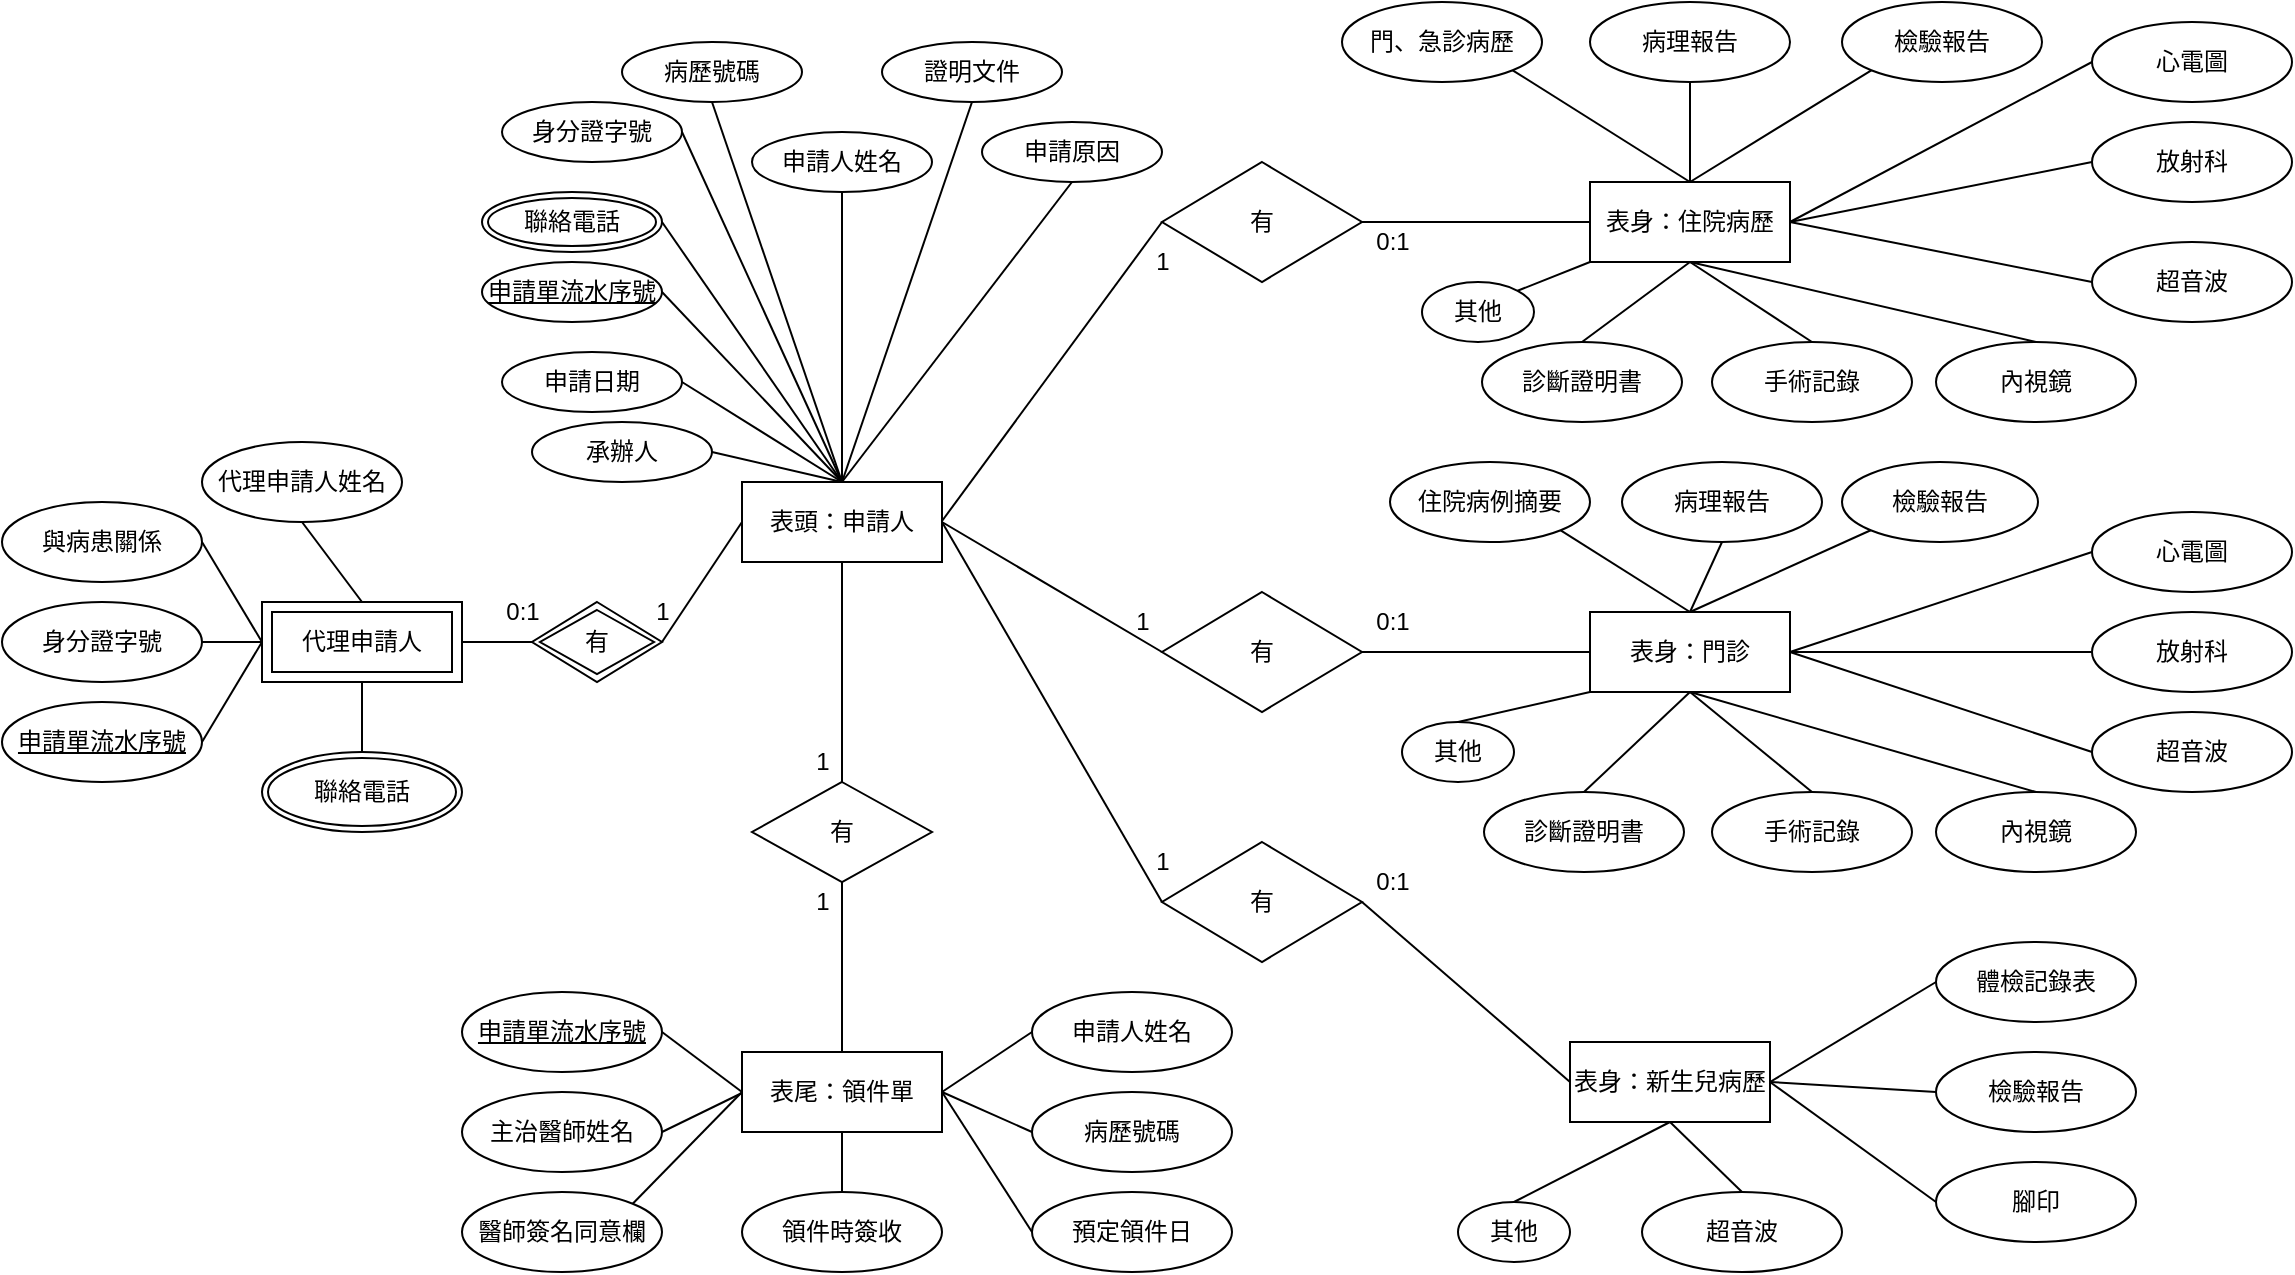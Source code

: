 <mxfile version="13.3.5" type="device"><diagram id="NaPRqIZu3SzkjTpVwP4H" name="Page-1"><mxGraphModel dx="1773" dy="618" grid="1" gridSize="10" guides="1" tooltips="1" connect="1" arrows="1" fold="1" page="1" pageScale="1" pageWidth="827" pageHeight="1169" math="0" shadow="0"><root><mxCell id="0"/><mxCell id="1" parent="0"/><mxCell id="onq6cTlpTotgEnF-M0qx-1" value="表頭：申請人" style="whiteSpace=wrap;html=1;align=center;" parent="1" vertex="1"><mxGeometry x="150" y="260" width="100" height="40" as="geometry"/></mxCell><mxCell id="onq6cTlpTotgEnF-M0qx-4" value="有" style="shape=rhombus;perimeter=rhombusPerimeter;whiteSpace=wrap;html=1;align=center;" parent="1" vertex="1"><mxGeometry x="155" y="410" width="90" height="50" as="geometry"/></mxCell><mxCell id="onq6cTlpTotgEnF-M0qx-6" value="表尾：領件單" style="whiteSpace=wrap;html=1;align=center;" parent="1" vertex="1"><mxGeometry x="150" y="545" width="100" height="40" as="geometry"/></mxCell><mxCell id="onq6cTlpTotgEnF-M0qx-8" value="表身：新生兒病歷" style="whiteSpace=wrap;html=1;align=center;" parent="1" vertex="1"><mxGeometry x="564" y="540" width="100" height="40" as="geometry"/></mxCell><mxCell id="onq6cTlpTotgEnF-M0qx-9" value="表身：住院病歷" style="whiteSpace=wrap;html=1;align=center;" parent="1" vertex="1"><mxGeometry x="574" y="110" width="100" height="40" as="geometry"/></mxCell><mxCell id="onq6cTlpTotgEnF-M0qx-13" value="" style="endArrow=none;html=1;rounded=0;exitX=0.5;exitY=1;exitDx=0;exitDy=0;entryX=0.5;entryY=0;entryDx=0;entryDy=0;" parent="1" source="onq6cTlpTotgEnF-M0qx-4" target="onq6cTlpTotgEnF-M0qx-6" edge="1"><mxGeometry relative="1" as="geometry"><mxPoint x="380" y="500" as="sourcePoint"/><mxPoint x="380" y="590" as="targetPoint"/></mxGeometry></mxCell><mxCell id="onq6cTlpTotgEnF-M0qx-17" value="" style="endArrow=none;html=1;rounded=0;entryX=0;entryY=0.5;entryDx=0;entryDy=0;" parent="1" target="onq6cTlpTotgEnF-M0qx-20" edge="1"><mxGeometry relative="1" as="geometry"><mxPoint x="250" y="279.5" as="sourcePoint"/><mxPoint x="350" y="190" as="targetPoint"/></mxGeometry></mxCell><mxCell id="onq6cTlpTotgEnF-M0qx-18" value="" style="endArrow=none;html=1;exitX=1;exitY=0.5;exitDx=0;exitDy=0;entryX=0;entryY=0.5;entryDx=0;entryDy=0;" parent="1" source="onq6cTlpTotgEnF-M0qx-1" target="RF_53lLLnlclGTP9y4rP-58" edge="1"><mxGeometry width="50" height="50" relative="1" as="geometry"><mxPoint x="390" y="400" as="sourcePoint"/><mxPoint x="346" y="432.5" as="targetPoint"/></mxGeometry></mxCell><mxCell id="onq6cTlpTotgEnF-M0qx-19" value="" style="endArrow=none;html=1;rounded=0;entryX=0;entryY=0.5;entryDx=0;entryDy=0;" parent="1" target="RF_53lLLnlclGTP9y4rP-55" edge="1"><mxGeometry relative="1" as="geometry"><mxPoint x="250" y="280" as="sourcePoint"/><mxPoint x="367" y="280" as="targetPoint"/></mxGeometry></mxCell><mxCell id="onq6cTlpTotgEnF-M0qx-20" value="有" style="shape=rhombus;perimeter=rhombusPerimeter;whiteSpace=wrap;html=1;align=center;" parent="1" vertex="1"><mxGeometry x="360" y="100" width="100" height="60" as="geometry"/></mxCell><mxCell id="onq6cTlpTotgEnF-M0qx-21" value="" style="endArrow=none;html=1;entryX=1;entryY=0.5;entryDx=0;entryDy=0;exitX=0;exitY=0.5;exitDx=0;exitDy=0;" parent="1" source="onq6cTlpTotgEnF-M0qx-9" target="onq6cTlpTotgEnF-M0qx-20" edge="1"><mxGeometry width="50" height="50" relative="1" as="geometry"><mxPoint x="444" y="370" as="sourcePoint"/><mxPoint x="494" y="320" as="targetPoint"/></mxGeometry></mxCell><mxCell id="onq6cTlpTotgEnF-M0qx-24" value="" style="endArrow=none;html=1;entryX=1;entryY=0.5;entryDx=0;entryDy=0;exitX=0;exitY=0.5;exitDx=0;exitDy=0;" parent="1" source="RF_53lLLnlclGTP9y4rP-65" target="RF_53lLLnlclGTP9y4rP-55" edge="1"><mxGeometry width="50" height="50" relative="1" as="geometry"><mxPoint x="571" y="345" as="sourcePoint"/><mxPoint x="460" y="345" as="targetPoint"/></mxGeometry></mxCell><mxCell id="onq6cTlpTotgEnF-M0qx-25" value="" style="endArrow=none;html=1;exitX=0;exitY=0.5;exitDx=0;exitDy=0;entryX=1;entryY=0.5;entryDx=0;entryDy=0;" parent="1" source="onq6cTlpTotgEnF-M0qx-8" target="RF_53lLLnlclGTP9y4rP-58" edge="1"><mxGeometry width="50" height="50" relative="1" as="geometry"><mxPoint x="520" y="464.5" as="sourcePoint"/><mxPoint x="460" y="482.5" as="targetPoint"/></mxGeometry></mxCell><mxCell id="onq6cTlpTotgEnF-M0qx-26" value="申請人姓名" style="ellipse;whiteSpace=wrap;html=1;align=center;" parent="1" vertex="1"><mxGeometry x="155" y="85" width="90" height="30" as="geometry"/></mxCell><mxCell id="onq6cTlpTotgEnF-M0qx-27" value="病歷號碼" style="ellipse;whiteSpace=wrap;html=1;align=center;" parent="1" vertex="1"><mxGeometry x="90" y="40" width="90" height="30" as="geometry"/></mxCell><mxCell id="onq6cTlpTotgEnF-M0qx-29" value="身分證字號" style="ellipse;whiteSpace=wrap;html=1;align=center;" parent="1" vertex="1"><mxGeometry x="30" y="70" width="90" height="30" as="geometry"/></mxCell><mxCell id="onq6cTlpTotgEnF-M0qx-32" value="聯絡電話" style="ellipse;shape=doubleEllipse;margin=3;whiteSpace=wrap;html=1;align=center;" parent="1" vertex="1"><mxGeometry x="20" y="115" width="90" height="30" as="geometry"/></mxCell><mxCell id="onq6cTlpTotgEnF-M0qx-39" value="聯絡電話" style="ellipse;shape=doubleEllipse;margin=3;whiteSpace=wrap;html=1;align=center;" parent="1" vertex="1"><mxGeometry x="-90" y="395" width="100" height="40" as="geometry"/></mxCell><mxCell id="onq6cTlpTotgEnF-M0qx-41" value="" style="endArrow=none;html=1;rounded=0;exitX=0.5;exitY=1;exitDx=0;exitDy=0;" parent="1" source="onq6cTlpTotgEnF-M0qx-26" edge="1"><mxGeometry relative="1" as="geometry"><mxPoint x="120" y="150" as="sourcePoint"/><mxPoint x="200" y="259" as="targetPoint"/></mxGeometry></mxCell><mxCell id="onq6cTlpTotgEnF-M0qx-42" value="" style="endArrow=none;html=1;rounded=0;exitX=0.5;exitY=1;exitDx=0;exitDy=0;" parent="1" source="onq6cTlpTotgEnF-M0qx-27" edge="1"><mxGeometry relative="1" as="geometry"><mxPoint x="252" y="132" as="sourcePoint"/><mxPoint x="200" y="260" as="targetPoint"/><Array as="points"><mxPoint x="200" y="260"/></Array></mxGeometry></mxCell><mxCell id="onq6cTlpTotgEnF-M0qx-43" value="" style="endArrow=none;html=1;rounded=0;entryX=0.5;entryY=0;entryDx=0;entryDy=0;exitX=1;exitY=0.5;exitDx=0;exitDy=0;" parent="1" source="onq6cTlpTotgEnF-M0qx-29" target="onq6cTlpTotgEnF-M0qx-1" edge="1"><mxGeometry relative="1" as="geometry"><mxPoint x="120" y="150" as="sourcePoint"/><mxPoint x="190" y="240" as="targetPoint"/><Array as="points"><mxPoint x="200" y="260"/></Array></mxGeometry></mxCell><mxCell id="onq6cTlpTotgEnF-M0qx-45" value="" style="endArrow=none;html=1;entryX=1;entryY=0.5;entryDx=0;entryDy=0;" parent="1" target="onq6cTlpTotgEnF-M0qx-32" edge="1"><mxGeometry width="50" height="50" relative="1" as="geometry"><mxPoint x="200" y="260" as="sourcePoint"/><mxPoint x="440" y="350" as="targetPoint"/></mxGeometry></mxCell><mxCell id="onq6cTlpTotgEnF-M0qx-46" value="" style="endArrow=none;html=1;entryX=0.5;entryY=1;entryDx=0;entryDy=0;exitX=0.5;exitY=0;exitDx=0;exitDy=0;" parent="1" source="byAUz4Lo2WtUo_VLuzDP-1" target="byAUz4Lo2WtUo_VLuzDP-3" edge="1"><mxGeometry width="50" height="50" relative="1" as="geometry"><mxPoint x="200" y="330" as="sourcePoint"/><mxPoint x="-80" y="290" as="targetPoint"/></mxGeometry></mxCell><mxCell id="onq6cTlpTotgEnF-M0qx-47" value="" style="endArrow=none;html=1;entryX=1;entryY=0.5;entryDx=0;entryDy=0;exitX=0;exitY=0.5;exitDx=0;exitDy=0;" parent="1" source="byAUz4Lo2WtUo_VLuzDP-1" target="byAUz4Lo2WtUo_VLuzDP-6" edge="1"><mxGeometry width="50" height="50" relative="1" as="geometry"><mxPoint x="150" y="330" as="sourcePoint"/><mxPoint x="-130" y="300" as="targetPoint"/></mxGeometry></mxCell><mxCell id="onq6cTlpTotgEnF-M0qx-48" value="" style="endArrow=none;html=1;entryX=1;entryY=0.5;entryDx=0;entryDy=0;exitX=0;exitY=0.5;exitDx=0;exitDy=0;" parent="1" edge="1" target="byAUz4Lo2WtUo_VLuzDP-7" source="byAUz4Lo2WtUo_VLuzDP-1"><mxGeometry width="50" height="50" relative="1" as="geometry"><mxPoint x="140" y="340" as="sourcePoint"/><mxPoint x="-130" y="355" as="targetPoint"/></mxGeometry></mxCell><mxCell id="onq6cTlpTotgEnF-M0qx-49" value="" style="endArrow=none;html=1;entryX=0.5;entryY=0;entryDx=0;entryDy=0;exitX=0.5;exitY=1;exitDx=0;exitDy=0;" parent="1" source="byAUz4Lo2WtUo_VLuzDP-1" edge="1" target="onq6cTlpTotgEnF-M0qx-39"><mxGeometry width="50" height="50" relative="1" as="geometry"><mxPoint x="140" y="400" as="sourcePoint"/><mxPoint x="100" y="450" as="targetPoint"/></mxGeometry></mxCell><mxCell id="onq6cTlpTotgEnF-M0qx-52" value="申請單流水序號" style="ellipse;whiteSpace=wrap;html=1;align=center;fontStyle=4;" parent="1" vertex="1"><mxGeometry x="-220" y="370" width="100" height="40" as="geometry"/></mxCell><mxCell id="onq6cTlpTotgEnF-M0qx-53" value="" style="endArrow=none;html=1;rounded=0;entryX=0.5;entryY=0;entryDx=0;entryDy=0;exitX=0.5;exitY=1;exitDx=0;exitDy=0;" parent="1" source="onq6cTlpTotgEnF-M0qx-1" target="onq6cTlpTotgEnF-M0qx-4" edge="1"><mxGeometry relative="1" as="geometry"><mxPoint x="230" y="310" as="sourcePoint"/><mxPoint x="490" y="380" as="targetPoint"/></mxGeometry></mxCell><mxCell id="RF_53lLLnlclGTP9y4rP-4" value="主治醫師姓名" style="ellipse;whiteSpace=wrap;html=1;align=center;" parent="1" vertex="1"><mxGeometry x="10" y="565" width="100" height="40" as="geometry"/></mxCell><mxCell id="RF_53lLLnlclGTP9y4rP-6" value="" style="endArrow=none;html=1;rounded=0;exitX=1;exitY=0.5;exitDx=0;exitDy=0;" parent="1" source="RF_53lLLnlclGTP9y4rP-4" edge="1"><mxGeometry relative="1" as="geometry"><mxPoint x="110" y="566" as="sourcePoint"/><mxPoint x="150" y="565.5" as="targetPoint"/></mxGeometry></mxCell><mxCell id="RF_53lLLnlclGTP9y4rP-7" value="醫師簽名同意欄" style="ellipse;whiteSpace=wrap;html=1;align=center;" parent="1" vertex="1"><mxGeometry x="10" y="615" width="100" height="40" as="geometry"/></mxCell><mxCell id="RF_53lLLnlclGTP9y4rP-8" value="" style="endArrow=none;html=1;rounded=0;exitX=1;exitY=0;exitDx=0;exitDy=0;entryX=0;entryY=0.5;entryDx=0;entryDy=0;" parent="1" source="RF_53lLLnlclGTP9y4rP-7" target="onq6cTlpTotgEnF-M0qx-6" edge="1"><mxGeometry relative="1" as="geometry"><mxPoint x="100" y="584.5" as="sourcePoint"/><mxPoint x="150" y="585" as="targetPoint"/></mxGeometry></mxCell><mxCell id="RF_53lLLnlclGTP9y4rP-12" value="領件時簽收" style="ellipse;whiteSpace=wrap;html=1;align=center;" parent="1" vertex="1"><mxGeometry x="150" y="615" width="100" height="40" as="geometry"/></mxCell><mxCell id="RF_53lLLnlclGTP9y4rP-13" value="" style="endArrow=none;html=1;rounded=0;entryX=0.5;entryY=1;entryDx=0;entryDy=0;exitX=0.5;exitY=0;exitDx=0;exitDy=0;" parent="1" source="RF_53lLLnlclGTP9y4rP-12" target="onq6cTlpTotgEnF-M0qx-6" edge="1"><mxGeometry relative="1" as="geometry"><mxPoint x="200" y="625" as="sourcePoint"/><mxPoint x="280" y="612" as="targetPoint"/></mxGeometry></mxCell><mxCell id="RF_53lLLnlclGTP9y4rP-14" value="申請人姓名" style="ellipse;whiteSpace=wrap;html=1;align=center;" parent="1" vertex="1"><mxGeometry x="295" y="515" width="100" height="40" as="geometry"/></mxCell><mxCell id="RF_53lLLnlclGTP9y4rP-15" value="" style="endArrow=none;html=1;rounded=0;exitX=0;exitY=0.5;exitDx=0;exitDy=0;entryX=1;entryY=0.5;entryDx=0;entryDy=0;" parent="1" source="RF_53lLLnlclGTP9y4rP-14" target="onq6cTlpTotgEnF-M0qx-6" edge="1"><mxGeometry relative="1" as="geometry"><mxPoint x="380" y="509.5" as="sourcePoint"/><mxPoint x="430" y="510" as="targetPoint"/></mxGeometry></mxCell><mxCell id="RF_53lLLnlclGTP9y4rP-17" value="病歷號碼" style="ellipse;whiteSpace=wrap;html=1;align=center;" parent="1" vertex="1"><mxGeometry x="295" y="565" width="100" height="40" as="geometry"/></mxCell><mxCell id="RF_53lLLnlclGTP9y4rP-18" value="" style="endArrow=none;html=1;rounded=0;entryX=1;entryY=0.5;entryDx=0;entryDy=0;exitX=0;exitY=0.5;exitDx=0;exitDy=0;" parent="1" source="RF_53lLLnlclGTP9y4rP-17" target="onq6cTlpTotgEnF-M0qx-6" edge="1"><mxGeometry relative="1" as="geometry"><mxPoint x="299" y="635" as="sourcePoint"/><mxPoint x="430" y="585" as="targetPoint"/></mxGeometry></mxCell><mxCell id="RF_53lLLnlclGTP9y4rP-20" value="預定領件日" style="ellipse;whiteSpace=wrap;html=1;align=center;" parent="1" vertex="1"><mxGeometry x="295" y="615" width="100" height="40" as="geometry"/></mxCell><mxCell id="RF_53lLLnlclGTP9y4rP-21" value="" style="endArrow=none;html=1;rounded=0;exitX=0;exitY=0.5;exitDx=0;exitDy=0;" parent="1" source="RF_53lLLnlclGTP9y4rP-20" edge="1"><mxGeometry relative="1" as="geometry"><mxPoint x="294" y="680" as="sourcePoint"/><mxPoint x="250" y="565" as="targetPoint"/></mxGeometry></mxCell><mxCell id="RF_53lLLnlclGTP9y4rP-23" value="" style="endArrow=none;html=1;entryX=1;entryY=0.5;entryDx=0;entryDy=0;exitX=0;exitY=0.5;exitDx=0;exitDy=0;" parent="1" source="byAUz4Lo2WtUo_VLuzDP-1" target="onq6cTlpTotgEnF-M0qx-52" edge="1"><mxGeometry width="50" height="50" relative="1" as="geometry"><mxPoint x="150" y="370" as="sourcePoint"/><mxPoint x="110" y="460" as="targetPoint"/></mxGeometry></mxCell><mxCell id="RF_53lLLnlclGTP9y4rP-24" value="申請單流水序號" style="ellipse;whiteSpace=wrap;html=1;align=center;fontStyle=4;" parent="1" vertex="1"><mxGeometry x="10" y="515" width="100" height="40" as="geometry"/></mxCell><mxCell id="RF_53lLLnlclGTP9y4rP-25" value="" style="endArrow=none;html=1;rounded=0;exitX=1;exitY=0.5;exitDx=0;exitDy=0;entryX=0;entryY=0.5;entryDx=0;entryDy=0;" parent="1" source="RF_53lLLnlclGTP9y4rP-24" target="onq6cTlpTotgEnF-M0qx-6" edge="1"><mxGeometry relative="1" as="geometry"><mxPoint x="120" y="576" as="sourcePoint"/><mxPoint x="160" y="575.5" as="targetPoint"/></mxGeometry></mxCell><mxCell id="RF_53lLLnlclGTP9y4rP-28" value="門、急診病歷" style="ellipse;whiteSpace=wrap;html=1;align=center;" parent="1" vertex="1"><mxGeometry x="450" y="20" width="100" height="40" as="geometry"/></mxCell><mxCell id="RF_53lLLnlclGTP9y4rP-29" value="" style="endArrow=none;html=1;rounded=0;exitX=1;exitY=1;exitDx=0;exitDy=0;entryX=0.5;entryY=0;entryDx=0;entryDy=0;" parent="1" source="RF_53lLLnlclGTP9y4rP-28" target="onq6cTlpTotgEnF-M0qx-9" edge="1"><mxGeometry relative="1" as="geometry"><mxPoint x="804" y="54.5" as="sourcePoint"/><mxPoint x="674" y="110" as="targetPoint"/></mxGeometry></mxCell><mxCell id="RF_53lLLnlclGTP9y4rP-30" value="病理報告" style="ellipse;whiteSpace=wrap;html=1;align=center;" parent="1" vertex="1"><mxGeometry x="574" y="20" width="100" height="40" as="geometry"/></mxCell><mxCell id="RF_53lLLnlclGTP9y4rP-31" value="" style="endArrow=none;html=1;rounded=0;exitX=0.5;exitY=1;exitDx=0;exitDy=0;entryX=0.5;entryY=0;entryDx=0;entryDy=0;" parent="1" source="RF_53lLLnlclGTP9y4rP-30" target="onq6cTlpTotgEnF-M0qx-9" edge="1"><mxGeometry relative="1" as="geometry"><mxPoint x="804" y="104.5" as="sourcePoint"/><mxPoint x="674" y="160" as="targetPoint"/></mxGeometry></mxCell><mxCell id="RF_53lLLnlclGTP9y4rP-32" value="檢驗報告" style="ellipse;whiteSpace=wrap;html=1;align=center;" parent="1" vertex="1"><mxGeometry x="700" y="20" width="100" height="40" as="geometry"/></mxCell><mxCell id="RF_53lLLnlclGTP9y4rP-33" value="" style="endArrow=none;html=1;rounded=0;exitX=0;exitY=1;exitDx=0;exitDy=0;entryX=0.5;entryY=0;entryDx=0;entryDy=0;" parent="1" source="RF_53lLLnlclGTP9y4rP-32" target="onq6cTlpTotgEnF-M0qx-9" edge="1"><mxGeometry relative="1" as="geometry"><mxPoint x="804" y="134.5" as="sourcePoint"/><mxPoint x="674" y="190" as="targetPoint"/></mxGeometry></mxCell><mxCell id="RF_53lLLnlclGTP9y4rP-36" value="心電圖" style="ellipse;whiteSpace=wrap;html=1;align=center;" parent="1" vertex="1"><mxGeometry x="825" y="30" width="100" height="40" as="geometry"/></mxCell><mxCell id="RF_53lLLnlclGTP9y4rP-37" value="" style="endArrow=none;html=1;rounded=0;exitX=0;exitY=0.5;exitDx=0;exitDy=0;entryX=1;entryY=0.5;entryDx=0;entryDy=0;" parent="1" source="RF_53lLLnlclGTP9y4rP-36" target="onq6cTlpTotgEnF-M0qx-9" edge="1"><mxGeometry relative="1" as="geometry"><mxPoint x="844" y="94.5" as="sourcePoint"/><mxPoint x="714" y="150" as="targetPoint"/></mxGeometry></mxCell><mxCell id="RF_53lLLnlclGTP9y4rP-38" value="放射科" style="ellipse;whiteSpace=wrap;html=1;align=center;" parent="1" vertex="1"><mxGeometry x="825" y="80" width="100" height="40" as="geometry"/></mxCell><mxCell id="RF_53lLLnlclGTP9y4rP-39" value="" style="endArrow=none;html=1;rounded=0;exitX=0;exitY=0.5;exitDx=0;exitDy=0;entryX=1;entryY=0.5;entryDx=0;entryDy=0;" parent="1" source="RF_53lLLnlclGTP9y4rP-38" target="onq6cTlpTotgEnF-M0qx-9" edge="1"><mxGeometry relative="1" as="geometry"><mxPoint x="819" y="134.5" as="sourcePoint"/><mxPoint x="689" y="190" as="targetPoint"/></mxGeometry></mxCell><mxCell id="RF_53lLLnlclGTP9y4rP-40" value="超音波" style="ellipse;whiteSpace=wrap;html=1;align=center;" parent="1" vertex="1"><mxGeometry x="825" y="140" width="100" height="40" as="geometry"/></mxCell><mxCell id="RF_53lLLnlclGTP9y4rP-41" value="" style="endArrow=none;html=1;rounded=0;exitX=0;exitY=0.5;exitDx=0;exitDy=0;entryX=1;entryY=0.5;entryDx=0;entryDy=0;" parent="1" source="RF_53lLLnlclGTP9y4rP-40" target="onq6cTlpTotgEnF-M0qx-9" edge="1"><mxGeometry relative="1" as="geometry"><mxPoint x="801.5" y="204.5" as="sourcePoint"/><mxPoint x="680" y="160" as="targetPoint"/></mxGeometry></mxCell><mxCell id="RF_53lLLnlclGTP9y4rP-55" value="有" style="shape=rhombus;perimeter=rhombusPerimeter;whiteSpace=wrap;html=1;align=center;" parent="1" vertex="1"><mxGeometry x="360" y="315" width="100" height="60" as="geometry"/></mxCell><mxCell id="RF_53lLLnlclGTP9y4rP-58" value="有" style="shape=rhombus;perimeter=rhombusPerimeter;whiteSpace=wrap;html=1;align=center;" parent="1" vertex="1"><mxGeometry x="360" y="440" width="100" height="60" as="geometry"/></mxCell><mxCell id="RF_53lLLnlclGTP9y4rP-59" value="內視鏡" style="ellipse;whiteSpace=wrap;html=1;align=center;" parent="1" vertex="1"><mxGeometry x="747" y="190" width="100" height="40" as="geometry"/></mxCell><mxCell id="RF_53lLLnlclGTP9y4rP-60" value="" style="endArrow=none;html=1;rounded=0;entryX=0.5;entryY=1;entryDx=0;entryDy=0;exitX=0.5;exitY=0;exitDx=0;exitDy=0;" parent="1" source="RF_53lLLnlclGTP9y4rP-59" target="onq6cTlpTotgEnF-M0qx-9" edge="1"><mxGeometry relative="1" as="geometry"><mxPoint x="604" y="220" as="sourcePoint"/><mxPoint x="544" y="160" as="targetPoint"/></mxGeometry></mxCell><mxCell id="RF_53lLLnlclGTP9y4rP-61" value="手術記錄" style="ellipse;whiteSpace=wrap;html=1;align=center;" parent="1" vertex="1"><mxGeometry x="635" y="190" width="100" height="40" as="geometry"/></mxCell><mxCell id="RF_53lLLnlclGTP9y4rP-62" value="" style="endArrow=none;html=1;rounded=0;exitX=0.5;exitY=0;exitDx=0;exitDy=0;entryX=0.5;entryY=1;entryDx=0;entryDy=0;" parent="1" source="RF_53lLLnlclGTP9y4rP-61" target="onq6cTlpTotgEnF-M0qx-9" edge="1"><mxGeometry relative="1" as="geometry"><mxPoint x="587.5" y="214.5" as="sourcePoint"/><mxPoint x="460" y="160" as="targetPoint"/></mxGeometry></mxCell><mxCell id="RF_53lLLnlclGTP9y4rP-63" value="診斷證明書" style="ellipse;whiteSpace=wrap;html=1;align=center;" parent="1" vertex="1"><mxGeometry x="520" y="190" width="100" height="40" as="geometry"/></mxCell><mxCell id="RF_53lLLnlclGTP9y4rP-64" value="" style="endArrow=none;html=1;rounded=0;exitX=0.5;exitY=0;exitDx=0;exitDy=0;entryX=0.5;entryY=1;entryDx=0;entryDy=0;" parent="1" source="RF_53lLLnlclGTP9y4rP-63" target="onq6cTlpTotgEnF-M0qx-9" edge="1"><mxGeometry relative="1" as="geometry"><mxPoint x="477.5" y="219.5" as="sourcePoint"/><mxPoint x="620" y="150" as="targetPoint"/></mxGeometry></mxCell><mxCell id="RF_53lLLnlclGTP9y4rP-65" value="表身：門診" style="whiteSpace=wrap;html=1;align=center;" parent="1" vertex="1"><mxGeometry x="574" y="325" width="100" height="40" as="geometry"/></mxCell><mxCell id="RF_53lLLnlclGTP9y4rP-67" value="住院病例摘要" style="ellipse;whiteSpace=wrap;html=1;align=center;" parent="1" vertex="1"><mxGeometry x="474" y="250" width="100" height="40" as="geometry"/></mxCell><mxCell id="RF_53lLLnlclGTP9y4rP-68" value="" style="endArrow=none;html=1;rounded=0;exitX=1;exitY=1;exitDx=0;exitDy=0;entryX=0.5;entryY=0;entryDx=0;entryDy=0;" parent="1" source="RF_53lLLnlclGTP9y4rP-67" target="RF_53lLLnlclGTP9y4rP-65" edge="1"><mxGeometry relative="1" as="geometry"><mxPoint x="804" y="269.5" as="sourcePoint"/><mxPoint x="674" y="325" as="targetPoint"/></mxGeometry></mxCell><mxCell id="RF_53lLLnlclGTP9y4rP-69" value="病理報告" style="ellipse;whiteSpace=wrap;html=1;align=center;" parent="1" vertex="1"><mxGeometry x="590" y="250" width="100" height="40" as="geometry"/></mxCell><mxCell id="RF_53lLLnlclGTP9y4rP-70" value="" style="endArrow=none;html=1;rounded=0;exitX=0.5;exitY=1;exitDx=0;exitDy=0;entryX=0.5;entryY=0;entryDx=0;entryDy=0;" parent="1" source="RF_53lLLnlclGTP9y4rP-69" target="RF_53lLLnlclGTP9y4rP-65" edge="1"><mxGeometry relative="1" as="geometry"><mxPoint x="804" y="319.5" as="sourcePoint"/><mxPoint x="674" y="375" as="targetPoint"/></mxGeometry></mxCell><mxCell id="RF_53lLLnlclGTP9y4rP-71" value="檢驗報告" style="ellipse;whiteSpace=wrap;html=1;align=center;" parent="1" vertex="1"><mxGeometry x="700" y="250" width="98" height="40" as="geometry"/></mxCell><mxCell id="RF_53lLLnlclGTP9y4rP-72" value="" style="endArrow=none;html=1;rounded=0;exitX=0;exitY=1;exitDx=0;exitDy=0;entryX=0.5;entryY=0;entryDx=0;entryDy=0;" parent="1" source="RF_53lLLnlclGTP9y4rP-71" target="RF_53lLLnlclGTP9y4rP-65" edge="1"><mxGeometry relative="1" as="geometry"><mxPoint x="804" y="349.5" as="sourcePoint"/><mxPoint x="674" y="405" as="targetPoint"/></mxGeometry></mxCell><mxCell id="RF_53lLLnlclGTP9y4rP-73" value="心電圖" style="ellipse;whiteSpace=wrap;html=1;align=center;" parent="1" vertex="1"><mxGeometry x="825" y="275" width="100" height="40" as="geometry"/></mxCell><mxCell id="RF_53lLLnlclGTP9y4rP-74" value="" style="endArrow=none;html=1;rounded=0;exitX=0;exitY=0.5;exitDx=0;exitDy=0;entryX=1;entryY=0.5;entryDx=0;entryDy=0;" parent="1" source="RF_53lLLnlclGTP9y4rP-73" target="RF_53lLLnlclGTP9y4rP-65" edge="1"><mxGeometry relative="1" as="geometry"><mxPoint x="844" y="309.5" as="sourcePoint"/><mxPoint x="714" y="365" as="targetPoint"/></mxGeometry></mxCell><mxCell id="RF_53lLLnlclGTP9y4rP-75" value="放射科" style="ellipse;whiteSpace=wrap;html=1;align=center;" parent="1" vertex="1"><mxGeometry x="825" y="325" width="100" height="40" as="geometry"/></mxCell><mxCell id="RF_53lLLnlclGTP9y4rP-76" value="" style="endArrow=none;html=1;rounded=0;exitX=0;exitY=0.5;exitDx=0;exitDy=0;entryX=1;entryY=0.5;entryDx=0;entryDy=0;" parent="1" source="RF_53lLLnlclGTP9y4rP-75" target="RF_53lLLnlclGTP9y4rP-65" edge="1"><mxGeometry relative="1" as="geometry"><mxPoint x="819" y="349.5" as="sourcePoint"/><mxPoint x="689" y="405" as="targetPoint"/></mxGeometry></mxCell><mxCell id="RF_53lLLnlclGTP9y4rP-77" value="超音波" style="ellipse;whiteSpace=wrap;html=1;align=center;" parent="1" vertex="1"><mxGeometry x="825" y="375" width="100" height="40" as="geometry"/></mxCell><mxCell id="RF_53lLLnlclGTP9y4rP-78" value="" style="endArrow=none;html=1;rounded=0;exitX=0;exitY=0.5;exitDx=0;exitDy=0;entryX=1;entryY=0.5;entryDx=0;entryDy=0;" parent="1" source="RF_53lLLnlclGTP9y4rP-77" target="RF_53lLLnlclGTP9y4rP-65" edge="1"><mxGeometry relative="1" as="geometry"><mxPoint x="801.5" y="419.5" as="sourcePoint"/><mxPoint x="680" y="375" as="targetPoint"/></mxGeometry></mxCell><mxCell id="RF_53lLLnlclGTP9y4rP-79" value="內視鏡" style="ellipse;whiteSpace=wrap;html=1;align=center;" parent="1" vertex="1"><mxGeometry x="747" y="415" width="100" height="40" as="geometry"/></mxCell><mxCell id="RF_53lLLnlclGTP9y4rP-80" value="" style="endArrow=none;html=1;rounded=0;entryX=0.5;entryY=1;entryDx=0;entryDy=0;exitX=0.5;exitY=0;exitDx=0;exitDy=0;" parent="1" source="RF_53lLLnlclGTP9y4rP-79" target="RF_53lLLnlclGTP9y4rP-65" edge="1"><mxGeometry relative="1" as="geometry"><mxPoint x="604" y="435" as="sourcePoint"/><mxPoint x="544" y="375" as="targetPoint"/></mxGeometry></mxCell><mxCell id="RF_53lLLnlclGTP9y4rP-81" value="手術記錄" style="ellipse;whiteSpace=wrap;html=1;align=center;" parent="1" vertex="1"><mxGeometry x="635" y="415" width="100" height="40" as="geometry"/></mxCell><mxCell id="RF_53lLLnlclGTP9y4rP-82" value="" style="endArrow=none;html=1;rounded=0;exitX=0.5;exitY=0;exitDx=0;exitDy=0;entryX=0.5;entryY=1;entryDx=0;entryDy=0;" parent="1" source="RF_53lLLnlclGTP9y4rP-81" target="RF_53lLLnlclGTP9y4rP-65" edge="1"><mxGeometry relative="1" as="geometry"><mxPoint x="587.5" y="429.5" as="sourcePoint"/><mxPoint x="460" y="375" as="targetPoint"/></mxGeometry></mxCell><mxCell id="RF_53lLLnlclGTP9y4rP-83" value="診斷證明書" style="ellipse;whiteSpace=wrap;html=1;align=center;" parent="1" vertex="1"><mxGeometry x="521" y="415" width="100" height="40" as="geometry"/></mxCell><mxCell id="RF_53lLLnlclGTP9y4rP-84" value="" style="endArrow=none;html=1;rounded=0;exitX=0.5;exitY=0;exitDx=0;exitDy=0;entryX=0.5;entryY=1;entryDx=0;entryDy=0;" parent="1" source="RF_53lLLnlclGTP9y4rP-83" target="RF_53lLLnlclGTP9y4rP-65" edge="1"><mxGeometry relative="1" as="geometry"><mxPoint x="477.5" y="434.5" as="sourcePoint"/><mxPoint x="620" y="365" as="targetPoint"/></mxGeometry></mxCell><mxCell id="RF_53lLLnlclGTP9y4rP-86" value="體檢記錄表" style="ellipse;whiteSpace=wrap;html=1;align=center;" parent="1" vertex="1"><mxGeometry x="747" y="490" width="100" height="40" as="geometry"/></mxCell><mxCell id="RF_53lLLnlclGTP9y4rP-87" value="" style="endArrow=none;html=1;rounded=0;exitX=0;exitY=0.5;exitDx=0;exitDy=0;entryX=1;entryY=0.5;entryDx=0;entryDy=0;" parent="1" source="RF_53lLLnlclGTP9y4rP-86" target="onq6cTlpTotgEnF-M0qx-8" edge="1"><mxGeometry relative="1" as="geometry"><mxPoint x="834" y="559.5" as="sourcePoint"/><mxPoint x="664" y="595" as="targetPoint"/></mxGeometry></mxCell><mxCell id="RF_53lLLnlclGTP9y4rP-88" value="檢驗報告" style="ellipse;whiteSpace=wrap;html=1;align=center;" parent="1" vertex="1"><mxGeometry x="747" y="545" width="100" height="40" as="geometry"/></mxCell><mxCell id="RF_53lLLnlclGTP9y4rP-89" value="" style="endArrow=none;html=1;rounded=0;exitX=0;exitY=0.5;exitDx=0;exitDy=0;entryX=1;entryY=0.5;entryDx=0;entryDy=0;" parent="1" source="RF_53lLLnlclGTP9y4rP-88" target="onq6cTlpTotgEnF-M0qx-8" edge="1"><mxGeometry relative="1" as="geometry"><mxPoint x="809" y="599.5" as="sourcePoint"/><mxPoint x="664" y="595" as="targetPoint"/></mxGeometry></mxCell><mxCell id="RF_53lLLnlclGTP9y4rP-90" value="腳印" style="ellipse;whiteSpace=wrap;html=1;align=center;" parent="1" vertex="1"><mxGeometry x="747" y="600" width="100" height="40" as="geometry"/></mxCell><mxCell id="RF_53lLLnlclGTP9y4rP-91" value="" style="endArrow=none;html=1;rounded=0;exitX=0;exitY=0.5;exitDx=0;exitDy=0;entryX=1;entryY=0.5;entryDx=0;entryDy=0;" parent="1" source="RF_53lLLnlclGTP9y4rP-90" target="onq6cTlpTotgEnF-M0qx-8" edge="1"><mxGeometry relative="1" as="geometry"><mxPoint x="791.5" y="669.5" as="sourcePoint"/><mxPoint x="664" y="595" as="targetPoint"/></mxGeometry></mxCell><mxCell id="RF_53lLLnlclGTP9y4rP-92" value="超音波" style="ellipse;whiteSpace=wrap;html=1;align=center;" parent="1" vertex="1"><mxGeometry x="600" y="615" width="100" height="40" as="geometry"/></mxCell><mxCell id="RF_53lLLnlclGTP9y4rP-93" value="" style="endArrow=none;html=1;rounded=0;entryX=0.5;entryY=1;entryDx=0;entryDy=0;exitX=0.5;exitY=0;exitDx=0;exitDy=0;" parent="1" source="RF_53lLLnlclGTP9y4rP-92" target="onq6cTlpTotgEnF-M0qx-8" edge="1"><mxGeometry relative="1" as="geometry"><mxPoint x="594" y="685" as="sourcePoint"/><mxPoint x="614" y="615" as="targetPoint"/></mxGeometry></mxCell><mxCell id="RF_53lLLnlclGTP9y4rP-95" value="" style="endArrow=none;html=1;rounded=0;exitX=0.5;exitY=0;exitDx=0;exitDy=0;entryX=0.5;entryY=1;entryDx=0;entryDy=0;" parent="1" source="RF_53lLLnlclGTP9y4rP-109" target="onq6cTlpTotgEnF-M0qx-8" edge="1"><mxGeometry relative="1" as="geometry"><mxPoint x="525.0" y="615" as="sourcePoint"/><mxPoint x="614" y="615" as="targetPoint"/></mxGeometry></mxCell><mxCell id="RF_53lLLnlclGTP9y4rP-101" value="其他" style="ellipse;whiteSpace=wrap;html=1;align=center;" parent="1" vertex="1"><mxGeometry x="490" y="160" width="56" height="30" as="geometry"/></mxCell><mxCell id="RF_53lLLnlclGTP9y4rP-102" value="" style="endArrow=none;html=1;rounded=0;exitX=1;exitY=0;exitDx=0;exitDy=0;entryX=0;entryY=1;entryDx=0;entryDy=0;" parent="1" source="RF_53lLLnlclGTP9y4rP-101" target="onq6cTlpTotgEnF-M0qx-9" edge="1"><mxGeometry relative="1" as="geometry"><mxPoint x="377.5" y="219.5" as="sourcePoint"/><mxPoint x="524" y="150" as="targetPoint"/></mxGeometry></mxCell><mxCell id="RF_53lLLnlclGTP9y4rP-105" value="其他" style="ellipse;whiteSpace=wrap;html=1;align=center;" parent="1" vertex="1"><mxGeometry x="480" y="380" width="56" height="30" as="geometry"/></mxCell><mxCell id="RF_53lLLnlclGTP9y4rP-106" value="" style="endArrow=none;html=1;rounded=0;exitX=0.5;exitY=0;exitDx=0;exitDy=0;entryX=0;entryY=1;entryDx=0;entryDy=0;" parent="1" source="RF_53lLLnlclGTP9y4rP-105" target="RF_53lLLnlclGTP9y4rP-65" edge="1"><mxGeometry relative="1" as="geometry"><mxPoint x="377.5" y="434.5" as="sourcePoint"/><mxPoint x="570" y="375" as="targetPoint"/></mxGeometry></mxCell><mxCell id="RF_53lLLnlclGTP9y4rP-109" value="其他" style="ellipse;whiteSpace=wrap;html=1;align=center;" parent="1" vertex="1"><mxGeometry x="508" y="620" width="56" height="30" as="geometry"/></mxCell><mxCell id="g2fIUFk_ON5HsLxxeDDL-1" value="證明文件" style="ellipse;whiteSpace=wrap;html=1;align=center;" parent="1" vertex="1"><mxGeometry x="220" y="40" width="90" height="30" as="geometry"/></mxCell><mxCell id="g2fIUFk_ON5HsLxxeDDL-2" value="" style="endArrow=none;html=1;rounded=0;exitX=0.5;exitY=1;exitDx=0;exitDy=0;entryX=0.5;entryY=0;entryDx=0;entryDy=0;" parent="1" source="g2fIUFk_ON5HsLxxeDDL-1" target="onq6cTlpTotgEnF-M0qx-1" edge="1"><mxGeometry relative="1" as="geometry"><mxPoint x="180" y="191" as="sourcePoint"/><mxPoint x="260" y="300" as="targetPoint"/></mxGeometry></mxCell><mxCell id="g2fIUFk_ON5HsLxxeDDL-4" value="" style="endArrow=none;html=1;rounded=0;exitX=0.5;exitY=1;exitDx=0;exitDy=0;entryX=0.5;entryY=0;entryDx=0;entryDy=0;" parent="1" source="byAUz4Lo2WtUo_VLuzDP-29" target="onq6cTlpTotgEnF-M0qx-1" edge="1"><mxGeometry relative="1" as="geometry"><mxPoint x="310" y="110" as="sourcePoint"/><mxPoint x="270" y="289.5" as="targetPoint"/></mxGeometry></mxCell><mxCell id="byAUz4Lo2WtUo_VLuzDP-1" value="代理申請人" style="shape=ext;margin=3;double=1;whiteSpace=wrap;html=1;align=center;" vertex="1" parent="1"><mxGeometry x="-90" y="320" width="100" height="40" as="geometry"/></mxCell><mxCell id="byAUz4Lo2WtUo_VLuzDP-3" value="代理申請人姓名" style="ellipse;whiteSpace=wrap;html=1;align=center;" vertex="1" parent="1"><mxGeometry x="-120" y="240" width="100" height="40" as="geometry"/></mxCell><mxCell id="byAUz4Lo2WtUo_VLuzDP-6" value="與病患關係" style="ellipse;whiteSpace=wrap;html=1;align=center;" vertex="1" parent="1"><mxGeometry x="-220" y="270" width="100" height="40" as="geometry"/></mxCell><mxCell id="byAUz4Lo2WtUo_VLuzDP-7" value="身分證字號" style="ellipse;whiteSpace=wrap;html=1;align=center;" vertex="1" parent="1"><mxGeometry x="-220" y="320" width="100" height="40" as="geometry"/></mxCell><mxCell id="byAUz4Lo2WtUo_VLuzDP-9" value="有" style="shape=rhombus;double=1;perimeter=rhombusPerimeter;whiteSpace=wrap;html=1;align=center;" vertex="1" parent="1"><mxGeometry x="45" y="320" width="65" height="40" as="geometry"/></mxCell><mxCell id="byAUz4Lo2WtUo_VLuzDP-10" value="" style="endArrow=none;html=1;rounded=0;entryX=0;entryY=0.5;entryDx=0;entryDy=0;exitX=1;exitY=0.5;exitDx=0;exitDy=0;" edge="1" parent="1" source="byAUz4Lo2WtUo_VLuzDP-1" target="byAUz4Lo2WtUo_VLuzDP-9"><mxGeometry relative="1" as="geometry"><mxPoint x="50" y="270" as="sourcePoint"/><mxPoint x="210" y="270" as="targetPoint"/></mxGeometry></mxCell><mxCell id="byAUz4Lo2WtUo_VLuzDP-11" value="" style="endArrow=none;html=1;rounded=0;entryX=1;entryY=0.5;entryDx=0;entryDy=0;exitX=0;exitY=0.5;exitDx=0;exitDy=0;" edge="1" parent="1" source="onq6cTlpTotgEnF-M0qx-1" target="byAUz4Lo2WtUo_VLuzDP-9"><mxGeometry relative="1" as="geometry"><mxPoint x="30" y="300" as="sourcePoint"/><mxPoint x="45" y="335" as="targetPoint"/></mxGeometry></mxCell><mxCell id="byAUz4Lo2WtUo_VLuzDP-15" value="1" style="text;html=1;resizable=0;autosize=1;align=center;verticalAlign=middle;points=[];fillColor=none;strokeColor=none;rounded=0;" vertex="1" parent="1"><mxGeometry x="100" y="315" width="20" height="20" as="geometry"/></mxCell><mxCell id="byAUz4Lo2WtUo_VLuzDP-16" value="0:1" style="text;html=1;resizable=0;autosize=1;align=center;verticalAlign=middle;points=[];fillColor=none;strokeColor=none;rounded=0;" vertex="1" parent="1"><mxGeometry x="25" y="315" width="30" height="20" as="geometry"/></mxCell><mxCell id="byAUz4Lo2WtUo_VLuzDP-17" value="1" style="text;html=1;resizable=0;autosize=1;align=center;verticalAlign=middle;points=[];fillColor=none;strokeColor=none;rounded=0;" vertex="1" parent="1"><mxGeometry x="180" y="390" width="20" height="20" as="geometry"/></mxCell><mxCell id="byAUz4Lo2WtUo_VLuzDP-18" value="1" style="text;html=1;resizable=0;autosize=1;align=center;verticalAlign=middle;points=[];fillColor=none;strokeColor=none;rounded=0;" vertex="1" parent="1"><mxGeometry x="180" y="460" width="20" height="20" as="geometry"/></mxCell><mxCell id="byAUz4Lo2WtUo_VLuzDP-19" value="0:1" style="text;html=1;resizable=0;autosize=1;align=center;verticalAlign=middle;points=[];fillColor=none;strokeColor=none;rounded=0;" vertex="1" parent="1"><mxGeometry x="460" y="320" width="30" height="20" as="geometry"/></mxCell><mxCell id="byAUz4Lo2WtUo_VLuzDP-20" value="0:1" style="text;html=1;resizable=0;autosize=1;align=center;verticalAlign=middle;points=[];fillColor=none;strokeColor=none;rounded=0;" vertex="1" parent="1"><mxGeometry x="460" y="130" width="30" height="20" as="geometry"/></mxCell><mxCell id="byAUz4Lo2WtUo_VLuzDP-21" value="0:1" style="text;html=1;resizable=0;autosize=1;align=center;verticalAlign=middle;points=[];fillColor=none;strokeColor=none;rounded=0;" vertex="1" parent="1"><mxGeometry x="460" y="450" width="30" height="20" as="geometry"/></mxCell><mxCell id="byAUz4Lo2WtUo_VLuzDP-22" value="1" style="text;html=1;resizable=0;autosize=1;align=center;verticalAlign=middle;points=[];fillColor=none;strokeColor=none;rounded=0;" vertex="1" parent="1"><mxGeometry x="340" y="320" width="20" height="20" as="geometry"/></mxCell><mxCell id="byAUz4Lo2WtUo_VLuzDP-23" value="1" style="text;html=1;resizable=0;autosize=1;align=center;verticalAlign=middle;points=[];fillColor=none;strokeColor=none;rounded=0;" vertex="1" parent="1"><mxGeometry x="350" y="440" width="20" height="20" as="geometry"/></mxCell><mxCell id="byAUz4Lo2WtUo_VLuzDP-24" value="1" style="text;html=1;resizable=0;autosize=1;align=center;verticalAlign=middle;points=[];fillColor=none;strokeColor=none;rounded=0;" vertex="1" parent="1"><mxGeometry x="350" y="140" width="20" height="20" as="geometry"/></mxCell><mxCell id="byAUz4Lo2WtUo_VLuzDP-25" value="申請單流水序號" style="ellipse;whiteSpace=wrap;html=1;align=center;fontStyle=4;" vertex="1" parent="1"><mxGeometry x="20" y="150" width="90" height="30" as="geometry"/></mxCell><mxCell id="byAUz4Lo2WtUo_VLuzDP-26" value="" style="endArrow=none;html=1;entryX=1;entryY=0.5;entryDx=0;entryDy=0;exitX=0.5;exitY=0;exitDx=0;exitDy=0;" edge="1" parent="1" source="onq6cTlpTotgEnF-M0qx-1" target="byAUz4Lo2WtUo_VLuzDP-25"><mxGeometry width="50" height="50" relative="1" as="geometry"><mxPoint x="210" y="270" as="sourcePoint"/><mxPoint x="110" y="170" as="targetPoint"/></mxGeometry></mxCell><mxCell id="byAUz4Lo2WtUo_VLuzDP-29" value="申請原因" style="ellipse;whiteSpace=wrap;html=1;align=center;" vertex="1" parent="1"><mxGeometry x="270" y="80" width="90" height="30" as="geometry"/></mxCell><mxCell id="byAUz4Lo2WtUo_VLuzDP-30" value="申請日期" style="ellipse;whiteSpace=wrap;html=1;align=center;" vertex="1" parent="1"><mxGeometry x="30" y="195" width="90" height="30" as="geometry"/></mxCell><mxCell id="byAUz4Lo2WtUo_VLuzDP-32" value="承辦人" style="ellipse;whiteSpace=wrap;html=1;align=center;" vertex="1" parent="1"><mxGeometry x="45" y="230" width="90" height="30" as="geometry"/></mxCell><mxCell id="byAUz4Lo2WtUo_VLuzDP-33" value="" style="endArrow=none;html=1;rounded=0;exitX=1;exitY=0.5;exitDx=0;exitDy=0;entryX=0.5;entryY=0;entryDx=0;entryDy=0;" edge="1" parent="1" source="byAUz4Lo2WtUo_VLuzDP-30" target="onq6cTlpTotgEnF-M0qx-1"><mxGeometry relative="1" as="geometry"><mxPoint x="160" y="300" as="sourcePoint"/><mxPoint x="320" y="300" as="targetPoint"/></mxGeometry></mxCell><mxCell id="byAUz4Lo2WtUo_VLuzDP-35" value="" style="endArrow=none;html=1;rounded=0;exitX=1;exitY=0.5;exitDx=0;exitDy=0;entryX=0.5;entryY=0;entryDx=0;entryDy=0;" edge="1" parent="1" source="byAUz4Lo2WtUo_VLuzDP-32" target="onq6cTlpTotgEnF-M0qx-1"><mxGeometry relative="1" as="geometry"><mxPoint x="160" y="300" as="sourcePoint"/><mxPoint x="180" y="260" as="targetPoint"/></mxGeometry></mxCell></root></mxGraphModel></diagram></mxfile>